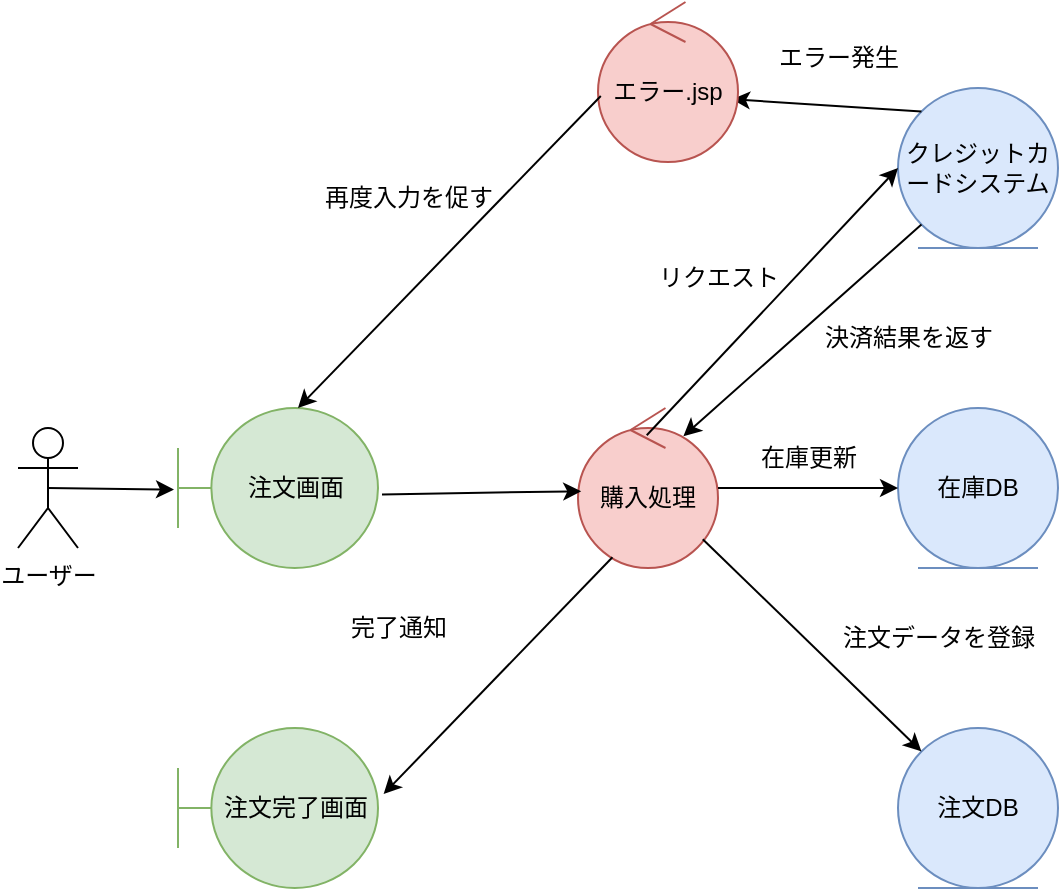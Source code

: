 <mxfile>
    <diagram id="s6GzREY5EoZoSUGV9Xzi" name="ページ1">
        <mxGraphModel dx="1072" dy="563" grid="1" gridSize="10" guides="1" tooltips="1" connect="1" arrows="1" fold="1" page="1" pageScale="1" pageWidth="827" pageHeight="1169" math="0" shadow="0">
            <root>
                <mxCell id="0"/>
                <mxCell id="1" parent="0"/>
                <mxCell id="50" value="ユーザー" style="shape=umlActor;verticalLabelPosition=bottom;verticalAlign=top;html=1;" vertex="1" parent="1">
                    <mxGeometry x="80" y="213" width="30" height="60" as="geometry"/>
                </mxCell>
                <mxCell id="51" value="注文画面" style="shape=umlBoundary;whiteSpace=wrap;html=1;fillColor=#d5e8d4;strokeColor=#82b366;" vertex="1" parent="1">
                    <mxGeometry x="160" y="203" width="100" height="80" as="geometry"/>
                </mxCell>
                <mxCell id="52" value="" style="endArrow=classic;html=1;exitX=0.5;exitY=0.5;exitDx=0;exitDy=0;exitPerimeter=0;entryX=-0.02;entryY=0.51;entryDx=0;entryDy=0;entryPerimeter=0;" edge="1" parent="1" source="50" target="51">
                    <mxGeometry width="50" height="50" relative="1" as="geometry">
                        <mxPoint x="240" y="323" as="sourcePoint"/>
                        <mxPoint x="290" y="273" as="targetPoint"/>
                    </mxGeometry>
                </mxCell>
                <mxCell id="53" value="購入処理" style="ellipse;shape=umlControl;whiteSpace=wrap;html=1;fillColor=#f8cecc;strokeColor=#b85450;" vertex="1" parent="1">
                    <mxGeometry x="360" y="203" width="70" height="80" as="geometry"/>
                </mxCell>
                <mxCell id="54" value="" style="endArrow=classic;html=1;exitX=1.02;exitY=0.54;exitDx=0;exitDy=0;exitPerimeter=0;entryX=0.023;entryY=0.52;entryDx=0;entryDy=0;entryPerimeter=0;" edge="1" parent="1" source="51" target="53">
                    <mxGeometry width="50" height="50" relative="1" as="geometry">
                        <mxPoint x="105" y="253" as="sourcePoint"/>
                        <mxPoint x="198" y="254" as="targetPoint"/>
                    </mxGeometry>
                </mxCell>
                <mxCell id="55" value="在庫DB" style="ellipse;shape=umlEntity;whiteSpace=wrap;html=1;fillColor=#dae8fc;strokeColor=#6c8ebf;" vertex="1" parent="1">
                    <mxGeometry x="520" y="203" width="80" height="80" as="geometry"/>
                </mxCell>
                <mxCell id="56" value="" style="endArrow=classic;html=1;entryX=0;entryY=0.5;entryDx=0;entryDy=0;" edge="1" parent="1" source="53" target="55">
                    <mxGeometry width="50" height="50" relative="1" as="geometry">
                        <mxPoint x="105" y="253" as="sourcePoint"/>
                        <mxPoint x="198" y="254" as="targetPoint"/>
                    </mxGeometry>
                </mxCell>
                <mxCell id="57" value="注文DB" style="ellipse;shape=umlEntity;whiteSpace=wrap;html=1;fillColor=#dae8fc;strokeColor=#6c8ebf;" vertex="1" parent="1">
                    <mxGeometry x="520" y="363" width="80" height="80" as="geometry"/>
                </mxCell>
                <mxCell id="58" value="" style="endArrow=classic;html=1;exitX=0.891;exitY=0.82;exitDx=0;exitDy=0;exitPerimeter=0;entryX=0;entryY=0;entryDx=0;entryDy=0;" edge="1" parent="1" source="53" target="57">
                    <mxGeometry width="50" height="50" relative="1" as="geometry">
                        <mxPoint x="105" y="253" as="sourcePoint"/>
                        <mxPoint x="198" y="254" as="targetPoint"/>
                    </mxGeometry>
                </mxCell>
                <mxCell id="59" value="エラー発生" style="text;html=1;align=center;verticalAlign=middle;resizable=0;points=[];autosize=1;strokeColor=none;fillColor=none;" vertex="1" parent="1">
                    <mxGeometry x="450" y="13" width="80" height="30" as="geometry"/>
                </mxCell>
                <mxCell id="60" value="クレジットカードシステム" style="ellipse;shape=umlEntity;whiteSpace=wrap;html=1;fillColor=#dae8fc;strokeColor=#6c8ebf;" vertex="1" parent="1">
                    <mxGeometry x="520" y="43" width="80" height="80" as="geometry"/>
                </mxCell>
                <mxCell id="61" value="" style="endArrow=classic;html=1;exitX=0.491;exitY=0.17;exitDx=0;exitDy=0;exitPerimeter=0;entryX=0;entryY=0.5;entryDx=0;entryDy=0;" edge="1" parent="1" source="53" target="60">
                    <mxGeometry width="50" height="50" relative="1" as="geometry">
                        <mxPoint x="302" y="256" as="sourcePoint"/>
                        <mxPoint x="372" y="255" as="targetPoint"/>
                    </mxGeometry>
                </mxCell>
                <mxCell id="62" value="リクエスト" style="text;html=1;align=center;verticalAlign=middle;resizable=0;points=[];autosize=1;strokeColor=none;fillColor=none;" vertex="1" parent="1">
                    <mxGeometry x="390" y="123" width="80" height="30" as="geometry"/>
                </mxCell>
                <mxCell id="63" value="在庫更新" style="text;html=1;align=center;verticalAlign=middle;resizable=0;points=[];autosize=1;strokeColor=none;fillColor=none;" vertex="1" parent="1">
                    <mxGeometry x="440" y="213" width="70" height="30" as="geometry"/>
                </mxCell>
                <mxCell id="64" value="注文データを登録" style="text;html=1;align=center;verticalAlign=middle;resizable=0;points=[];autosize=1;strokeColor=none;fillColor=none;" vertex="1" parent="1">
                    <mxGeometry x="480" y="303" width="120" height="30" as="geometry"/>
                </mxCell>
                <mxCell id="65" value="" style="endArrow=classic;html=1;entryX=0.753;entryY=0.176;entryDx=0;entryDy=0;entryPerimeter=0;exitX=0;exitY=1;exitDx=0;exitDy=0;" edge="1" parent="1" source="60" target="53">
                    <mxGeometry width="50" height="50" relative="1" as="geometry">
                        <mxPoint x="580" y="153" as="sourcePoint"/>
                        <mxPoint x="530" y="93" as="targetPoint"/>
                    </mxGeometry>
                </mxCell>
                <mxCell id="66" value="&lt;div&gt;再度入力を促す&lt;/div&gt;" style="text;html=1;align=center;verticalAlign=middle;resizable=0;points=[];autosize=1;strokeColor=none;fillColor=none;" vertex="1" parent="1">
                    <mxGeometry x="220" y="83" width="110" height="30" as="geometry"/>
                </mxCell>
                <mxCell id="67" value="決済結果を返す" style="text;html=1;align=center;verticalAlign=middle;resizable=0;points=[];autosize=1;strokeColor=none;fillColor=none;" vertex="1" parent="1">
                    <mxGeometry x="470" y="153" width="110" height="30" as="geometry"/>
                </mxCell>
                <mxCell id="68" value="" style="endArrow=classic;html=1;exitX=0;exitY=0;exitDx=0;exitDy=0;entryX=0.957;entryY=0.57;entryDx=0;entryDy=0;entryPerimeter=0;" edge="1" parent="1" source="60">
                    <mxGeometry width="50" height="50" relative="1" as="geometry">
                        <mxPoint x="272" y="256" as="sourcePoint"/>
                        <mxPoint x="436.99" y="48.6" as="targetPoint"/>
                    </mxGeometry>
                </mxCell>
                <mxCell id="69" value="エラー.jsp" style="ellipse;shape=umlControl;whiteSpace=wrap;html=1;fillColor=#f8cecc;strokeColor=#b85450;" vertex="1" parent="1">
                    <mxGeometry x="370" width="70" height="80" as="geometry"/>
                </mxCell>
                <mxCell id="70" value="" style="endArrow=classic;html=1;exitX=0.02;exitY=0.55;exitDx=0;exitDy=0;exitPerimeter=0;entryX=0.6;entryY=0;entryDx=0;entryDy=0;entryPerimeter=0;" edge="1" parent="1" target="51">
                    <mxGeometry width="50" height="50" relative="1" as="geometry">
                        <mxPoint x="371.4" y="47" as="sourcePoint"/>
                        <mxPoint x="372" y="255" as="targetPoint"/>
                    </mxGeometry>
                </mxCell>
                <mxCell id="71" value="注文完了画面" style="shape=umlBoundary;whiteSpace=wrap;html=1;fillColor=#d5e8d4;strokeColor=#82b366;" vertex="1" parent="1">
                    <mxGeometry x="160" y="363" width="100" height="80" as="geometry"/>
                </mxCell>
                <mxCell id="72" value="" style="endArrow=classic;html=1;exitX=0.246;exitY=0.933;exitDx=0;exitDy=0;exitPerimeter=0;entryX=1.028;entryY=0.413;entryDx=0;entryDy=0;entryPerimeter=0;" edge="1" parent="1" source="53" target="71">
                    <mxGeometry width="50" height="50" relative="1" as="geometry">
                        <mxPoint x="272" y="256" as="sourcePoint"/>
                        <mxPoint x="372" y="255" as="targetPoint"/>
                    </mxGeometry>
                </mxCell>
                <mxCell id="73" value="完了通知" style="text;html=1;align=center;verticalAlign=middle;resizable=0;points=[];autosize=1;strokeColor=none;fillColor=none;" vertex="1" parent="1">
                    <mxGeometry x="235" y="298" width="70" height="30" as="geometry"/>
                </mxCell>
            </root>
        </mxGraphModel>
    </diagram>
</mxfile>
